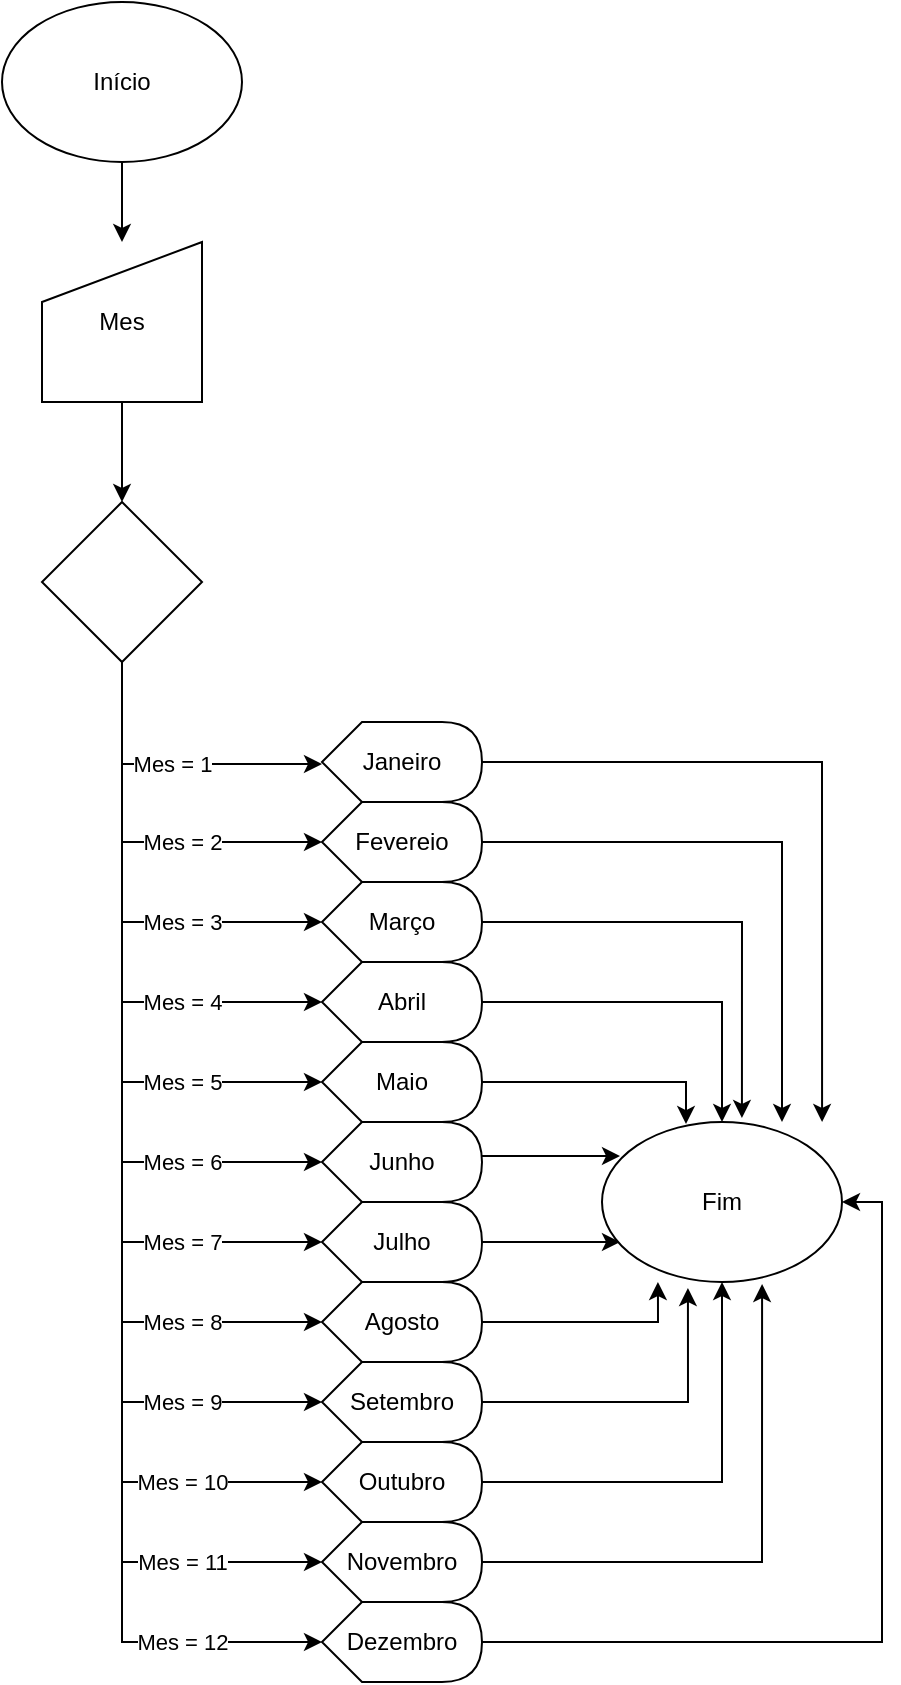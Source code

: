 <mxfile version="14.9.6" type="device"><diagram id="NaT1JEdxee1z-mlC-M4D" name="Page-1"><mxGraphModel dx="1422" dy="762" grid="1" gridSize="10" guides="1" tooltips="1" connect="1" arrows="1" fold="1" page="1" pageScale="1" pageWidth="827" pageHeight="1169" math="0" shadow="0"><root><mxCell id="0"/><mxCell id="1" parent="0"/><mxCell id="rX1s6F6YPSDdos1ddWNM-7" value="" style="edgeStyle=orthogonalEdgeStyle;rounded=0;orthogonalLoop=1;jettySize=auto;html=1;" edge="1" parent="1" source="rX1s6F6YPSDdos1ddWNM-1" target="rX1s6F6YPSDdos1ddWNM-3"><mxGeometry relative="1" as="geometry"/></mxCell><mxCell id="rX1s6F6YPSDdos1ddWNM-1" value="Início" style="ellipse;whiteSpace=wrap;html=1;" vertex="1" parent="1"><mxGeometry x="340" y="40" width="120" height="80" as="geometry"/></mxCell><mxCell id="rX1s6F6YPSDdos1ddWNM-8" value="" style="edgeStyle=orthogonalEdgeStyle;rounded=0;orthogonalLoop=1;jettySize=auto;html=1;" edge="1" parent="1" source="rX1s6F6YPSDdos1ddWNM-3" target="rX1s6F6YPSDdos1ddWNM-6"><mxGeometry relative="1" as="geometry"/></mxCell><mxCell id="rX1s6F6YPSDdos1ddWNM-3" value="Mes" style="shape=manualInput;whiteSpace=wrap;html=1;" vertex="1" parent="1"><mxGeometry x="360" y="160" width="80" height="80" as="geometry"/></mxCell><mxCell id="rX1s6F6YPSDdos1ddWNM-35" style="edgeStyle=orthogonalEdgeStyle;rounded=0;orthogonalLoop=1;jettySize=auto;html=1;entryX=0.917;entryY=0;entryDx=0;entryDy=0;entryPerimeter=0;" edge="1" parent="1" source="rX1s6F6YPSDdos1ddWNM-5" target="rX1s6F6YPSDdos1ddWNM-34"><mxGeometry relative="1" as="geometry"/></mxCell><mxCell id="rX1s6F6YPSDdos1ddWNM-5" value="Janeiro&lt;br&gt;" style="shape=display;whiteSpace=wrap;html=1;" vertex="1" parent="1"><mxGeometry x="500" y="400" width="80" height="40" as="geometry"/></mxCell><mxCell id="rX1s6F6YPSDdos1ddWNM-11" value="Mes = 1&lt;br&gt;" style="edgeStyle=orthogonalEdgeStyle;rounded=0;orthogonalLoop=1;jettySize=auto;html=1;entryX=0;entryY=0.5;entryDx=0;entryDy=0;entryPerimeter=0;exitX=0.5;exitY=1;exitDx=0;exitDy=0;" edge="1" parent="1" source="rX1s6F6YPSDdos1ddWNM-6"><mxGeometry relative="1" as="geometry"><mxPoint x="440" y="371" as="sourcePoint"/><mxPoint x="500" y="421" as="targetPoint"/><Array as="points"><mxPoint x="400" y="421"/></Array></mxGeometry></mxCell><mxCell id="rX1s6F6YPSDdos1ddWNM-6" value="" style="rhombus;whiteSpace=wrap;html=1;" vertex="1" parent="1"><mxGeometry x="360" y="290" width="80" height="80" as="geometry"/></mxCell><mxCell id="rX1s6F6YPSDdos1ddWNM-36" style="edgeStyle=orthogonalEdgeStyle;rounded=0;orthogonalLoop=1;jettySize=auto;html=1;entryX=0.75;entryY=0;entryDx=0;entryDy=0;entryPerimeter=0;" edge="1" parent="1" source="rX1s6F6YPSDdos1ddWNM-12" target="rX1s6F6YPSDdos1ddWNM-34"><mxGeometry relative="1" as="geometry"/></mxCell><mxCell id="rX1s6F6YPSDdos1ddWNM-12" value="Fevereio" style="shape=display;whiteSpace=wrap;html=1;" vertex="1" parent="1"><mxGeometry x="500" y="440" width="80" height="40" as="geometry"/></mxCell><mxCell id="rX1s6F6YPSDdos1ddWNM-13" value="Mes = 2" style="edgeStyle=orthogonalEdgeStyle;rounded=0;orthogonalLoop=1;jettySize=auto;html=1;entryX=0;entryY=0.5;entryDx=0;entryDy=0;entryPerimeter=0;" edge="1" parent="1" target="rX1s6F6YPSDdos1ddWNM-12"><mxGeometry relative="1" as="geometry"><mxPoint x="400" y="420" as="sourcePoint"/><Array as="points"><mxPoint x="400" y="460"/></Array></mxGeometry></mxCell><mxCell id="rX1s6F6YPSDdos1ddWNM-37" style="edgeStyle=orthogonalEdgeStyle;rounded=0;orthogonalLoop=1;jettySize=auto;html=1;entryX=0.583;entryY=-0.025;entryDx=0;entryDy=0;entryPerimeter=0;" edge="1" parent="1" source="rX1s6F6YPSDdos1ddWNM-14" target="rX1s6F6YPSDdos1ddWNM-34"><mxGeometry relative="1" as="geometry"/></mxCell><mxCell id="rX1s6F6YPSDdos1ddWNM-14" value="Março" style="shape=display;whiteSpace=wrap;html=1;" vertex="1" parent="1"><mxGeometry x="500" y="480" width="80" height="40" as="geometry"/></mxCell><mxCell id="rX1s6F6YPSDdos1ddWNM-15" value="Mes = 3" style="edgeStyle=orthogonalEdgeStyle;rounded=0;orthogonalLoop=1;jettySize=auto;html=1;entryX=0;entryY=0.5;entryDx=0;entryDy=0;entryPerimeter=0;" edge="1" parent="1" target="rX1s6F6YPSDdos1ddWNM-14"><mxGeometry relative="1" as="geometry"><mxPoint x="400" y="460" as="sourcePoint"/><Array as="points"><mxPoint x="400" y="500"/></Array></mxGeometry></mxCell><mxCell id="rX1s6F6YPSDdos1ddWNM-38" style="edgeStyle=orthogonalEdgeStyle;rounded=0;orthogonalLoop=1;jettySize=auto;html=1;exitX=1;exitY=0.5;exitDx=0;exitDy=0;exitPerimeter=0;entryX=0.5;entryY=0;entryDx=0;entryDy=0;" edge="1" parent="1" source="rX1s6F6YPSDdos1ddWNM-16" target="rX1s6F6YPSDdos1ddWNM-34"><mxGeometry relative="1" as="geometry"/></mxCell><mxCell id="rX1s6F6YPSDdos1ddWNM-16" value="Abril" style="shape=display;whiteSpace=wrap;html=1;" vertex="1" parent="1"><mxGeometry x="500" y="520" width="80" height="40" as="geometry"/></mxCell><mxCell id="rX1s6F6YPSDdos1ddWNM-17" value="Mes = 4" style="edgeStyle=orthogonalEdgeStyle;rounded=0;orthogonalLoop=1;jettySize=auto;html=1;entryX=0;entryY=0.5;entryDx=0;entryDy=0;entryPerimeter=0;" edge="1" parent="1" target="rX1s6F6YPSDdos1ddWNM-16"><mxGeometry relative="1" as="geometry"><mxPoint x="400" y="500" as="sourcePoint"/><Array as="points"><mxPoint x="400" y="540"/></Array></mxGeometry></mxCell><mxCell id="rX1s6F6YPSDdos1ddWNM-39" style="edgeStyle=orthogonalEdgeStyle;rounded=0;orthogonalLoop=1;jettySize=auto;html=1;entryX=0.35;entryY=0.013;entryDx=0;entryDy=0;entryPerimeter=0;" edge="1" parent="1" source="rX1s6F6YPSDdos1ddWNM-18" target="rX1s6F6YPSDdos1ddWNM-34"><mxGeometry relative="1" as="geometry"/></mxCell><mxCell id="rX1s6F6YPSDdos1ddWNM-18" value="Maio" style="shape=display;whiteSpace=wrap;html=1;" vertex="1" parent="1"><mxGeometry x="500" y="560" width="80" height="40" as="geometry"/></mxCell><mxCell id="rX1s6F6YPSDdos1ddWNM-19" value="Mes = 5" style="edgeStyle=orthogonalEdgeStyle;rounded=0;orthogonalLoop=1;jettySize=auto;html=1;entryX=0;entryY=0.5;entryDx=0;entryDy=0;entryPerimeter=0;" edge="1" parent="1" target="rX1s6F6YPSDdos1ddWNM-18"><mxGeometry relative="1" as="geometry"><mxPoint x="400" y="540" as="sourcePoint"/><Array as="points"><mxPoint x="400" y="580"/></Array></mxGeometry></mxCell><mxCell id="rX1s6F6YPSDdos1ddWNM-40" style="edgeStyle=orthogonalEdgeStyle;rounded=0;orthogonalLoop=1;jettySize=auto;html=1;entryX=0.075;entryY=0.213;entryDx=0;entryDy=0;entryPerimeter=0;" edge="1" parent="1" source="rX1s6F6YPSDdos1ddWNM-20" target="rX1s6F6YPSDdos1ddWNM-34"><mxGeometry relative="1" as="geometry"><mxPoint x="640" y="620" as="targetPoint"/><Array as="points"><mxPoint x="600" y="617"/><mxPoint x="600" y="617"/></Array></mxGeometry></mxCell><mxCell id="rX1s6F6YPSDdos1ddWNM-20" value="Junho" style="shape=display;whiteSpace=wrap;html=1;" vertex="1" parent="1"><mxGeometry x="500" y="600" width="80" height="40" as="geometry"/></mxCell><mxCell id="rX1s6F6YPSDdos1ddWNM-21" value="Mes = 6" style="edgeStyle=orthogonalEdgeStyle;rounded=0;orthogonalLoop=1;jettySize=auto;html=1;entryX=0;entryY=0.5;entryDx=0;entryDy=0;entryPerimeter=0;" edge="1" parent="1" target="rX1s6F6YPSDdos1ddWNM-20"><mxGeometry relative="1" as="geometry"><mxPoint x="400" y="580" as="sourcePoint"/><Array as="points"><mxPoint x="400" y="620"/></Array></mxGeometry></mxCell><mxCell id="rX1s6F6YPSDdos1ddWNM-41" style="edgeStyle=orthogonalEdgeStyle;rounded=0;orthogonalLoop=1;jettySize=auto;html=1;entryX=0.075;entryY=0.75;entryDx=0;entryDy=0;entryPerimeter=0;" edge="1" parent="1" source="rX1s6F6YPSDdos1ddWNM-22" target="rX1s6F6YPSDdos1ddWNM-34"><mxGeometry relative="1" as="geometry"/></mxCell><mxCell id="rX1s6F6YPSDdos1ddWNM-22" value="Julho" style="shape=display;whiteSpace=wrap;html=1;" vertex="1" parent="1"><mxGeometry x="500" y="640" width="80" height="40" as="geometry"/></mxCell><mxCell id="rX1s6F6YPSDdos1ddWNM-23" value="Mes = 7" style="edgeStyle=orthogonalEdgeStyle;rounded=0;orthogonalLoop=1;jettySize=auto;html=1;entryX=0;entryY=0.5;entryDx=0;entryDy=0;entryPerimeter=0;" edge="1" parent="1" target="rX1s6F6YPSDdos1ddWNM-22"><mxGeometry relative="1" as="geometry"><mxPoint x="400" y="620" as="sourcePoint"/><Array as="points"><mxPoint x="400" y="660"/></Array></mxGeometry></mxCell><mxCell id="rX1s6F6YPSDdos1ddWNM-42" style="edgeStyle=orthogonalEdgeStyle;rounded=0;orthogonalLoop=1;jettySize=auto;html=1;entryX=0.233;entryY=1;entryDx=0;entryDy=0;entryPerimeter=0;" edge="1" parent="1" source="rX1s6F6YPSDdos1ddWNM-24" target="rX1s6F6YPSDdos1ddWNM-34"><mxGeometry relative="1" as="geometry"/></mxCell><mxCell id="rX1s6F6YPSDdos1ddWNM-24" value="Agosto" style="shape=display;whiteSpace=wrap;html=1;" vertex="1" parent="1"><mxGeometry x="500" y="680" width="80" height="40" as="geometry"/></mxCell><mxCell id="rX1s6F6YPSDdos1ddWNM-25" value="Mes = 8" style="edgeStyle=orthogonalEdgeStyle;rounded=0;orthogonalLoop=1;jettySize=auto;html=1;entryX=0;entryY=0.5;entryDx=0;entryDy=0;entryPerimeter=0;" edge="1" parent="1" target="rX1s6F6YPSDdos1ddWNM-24"><mxGeometry relative="1" as="geometry"><mxPoint x="400" y="660" as="sourcePoint"/><Array as="points"><mxPoint x="400" y="700"/></Array></mxGeometry></mxCell><mxCell id="rX1s6F6YPSDdos1ddWNM-43" style="edgeStyle=orthogonalEdgeStyle;rounded=0;orthogonalLoop=1;jettySize=auto;html=1;entryX=0.358;entryY=1.038;entryDx=0;entryDy=0;entryPerimeter=0;" edge="1" parent="1" source="rX1s6F6YPSDdos1ddWNM-26" target="rX1s6F6YPSDdos1ddWNM-34"><mxGeometry relative="1" as="geometry"/></mxCell><mxCell id="rX1s6F6YPSDdos1ddWNM-26" value="Setembro" style="shape=display;whiteSpace=wrap;html=1;" vertex="1" parent="1"><mxGeometry x="500" y="720" width="80" height="40" as="geometry"/></mxCell><mxCell id="rX1s6F6YPSDdos1ddWNM-27" value="Mes = 9" style="edgeStyle=orthogonalEdgeStyle;rounded=0;orthogonalLoop=1;jettySize=auto;html=1;entryX=0;entryY=0.5;entryDx=0;entryDy=0;entryPerimeter=0;" edge="1" parent="1" target="rX1s6F6YPSDdos1ddWNM-26"><mxGeometry relative="1" as="geometry"><mxPoint x="400" y="700" as="sourcePoint"/><Array as="points"><mxPoint x="400" y="740"/></Array></mxGeometry></mxCell><mxCell id="rX1s6F6YPSDdos1ddWNM-44" style="edgeStyle=orthogonalEdgeStyle;rounded=0;orthogonalLoop=1;jettySize=auto;html=1;entryX=0.5;entryY=1;entryDx=0;entryDy=0;" edge="1" parent="1" source="rX1s6F6YPSDdos1ddWNM-28" target="rX1s6F6YPSDdos1ddWNM-34"><mxGeometry relative="1" as="geometry"/></mxCell><mxCell id="rX1s6F6YPSDdos1ddWNM-28" value="Outubro" style="shape=display;whiteSpace=wrap;html=1;" vertex="1" parent="1"><mxGeometry x="500" y="760" width="80" height="40" as="geometry"/></mxCell><mxCell id="rX1s6F6YPSDdos1ddWNM-29" value="Mes = 10" style="edgeStyle=orthogonalEdgeStyle;rounded=0;orthogonalLoop=1;jettySize=auto;html=1;entryX=0;entryY=0.5;entryDx=0;entryDy=0;entryPerimeter=0;" edge="1" parent="1" target="rX1s6F6YPSDdos1ddWNM-28"><mxGeometry relative="1" as="geometry"><mxPoint x="400" y="740" as="sourcePoint"/><Array as="points"><mxPoint x="400" y="780"/></Array></mxGeometry></mxCell><mxCell id="rX1s6F6YPSDdos1ddWNM-45" style="edgeStyle=orthogonalEdgeStyle;rounded=0;orthogonalLoop=1;jettySize=auto;html=1;entryX=0.667;entryY=1.013;entryDx=0;entryDy=0;entryPerimeter=0;" edge="1" parent="1" source="rX1s6F6YPSDdos1ddWNM-30" target="rX1s6F6YPSDdos1ddWNM-34"><mxGeometry relative="1" as="geometry"/></mxCell><mxCell id="rX1s6F6YPSDdos1ddWNM-30" value="Novembro" style="shape=display;whiteSpace=wrap;html=1;" vertex="1" parent="1"><mxGeometry x="500" y="800" width="80" height="40" as="geometry"/></mxCell><mxCell id="rX1s6F6YPSDdos1ddWNM-31" value="Mes = 11" style="edgeStyle=orthogonalEdgeStyle;rounded=0;orthogonalLoop=1;jettySize=auto;html=1;entryX=0;entryY=0.5;entryDx=0;entryDy=0;entryPerimeter=0;" edge="1" parent="1" target="rX1s6F6YPSDdos1ddWNM-30"><mxGeometry relative="1" as="geometry"><mxPoint x="400" y="780" as="sourcePoint"/><Array as="points"><mxPoint x="400" y="820"/></Array></mxGeometry></mxCell><mxCell id="rX1s6F6YPSDdos1ddWNM-46" style="edgeStyle=orthogonalEdgeStyle;rounded=0;orthogonalLoop=1;jettySize=auto;html=1;entryX=1;entryY=0.5;entryDx=0;entryDy=0;" edge="1" parent="1" source="rX1s6F6YPSDdos1ddWNM-32" target="rX1s6F6YPSDdos1ddWNM-34"><mxGeometry relative="1" as="geometry"/></mxCell><mxCell id="rX1s6F6YPSDdos1ddWNM-32" value="Dezembro" style="shape=display;whiteSpace=wrap;html=1;" vertex="1" parent="1"><mxGeometry x="500" y="840" width="80" height="40" as="geometry"/></mxCell><mxCell id="rX1s6F6YPSDdos1ddWNM-33" value="Mes = 12" style="edgeStyle=orthogonalEdgeStyle;rounded=0;orthogonalLoop=1;jettySize=auto;html=1;entryX=0;entryY=0.5;entryDx=0;entryDy=0;entryPerimeter=0;" edge="1" parent="1" target="rX1s6F6YPSDdos1ddWNM-32"><mxGeometry relative="1" as="geometry"><mxPoint x="400" y="820" as="sourcePoint"/><Array as="points"><mxPoint x="400" y="860"/></Array></mxGeometry></mxCell><mxCell id="rX1s6F6YPSDdos1ddWNM-34" value="Fim" style="ellipse;whiteSpace=wrap;html=1;" vertex="1" parent="1"><mxGeometry x="640" y="600" width="120" height="80" as="geometry"/></mxCell></root></mxGraphModel></diagram></mxfile>